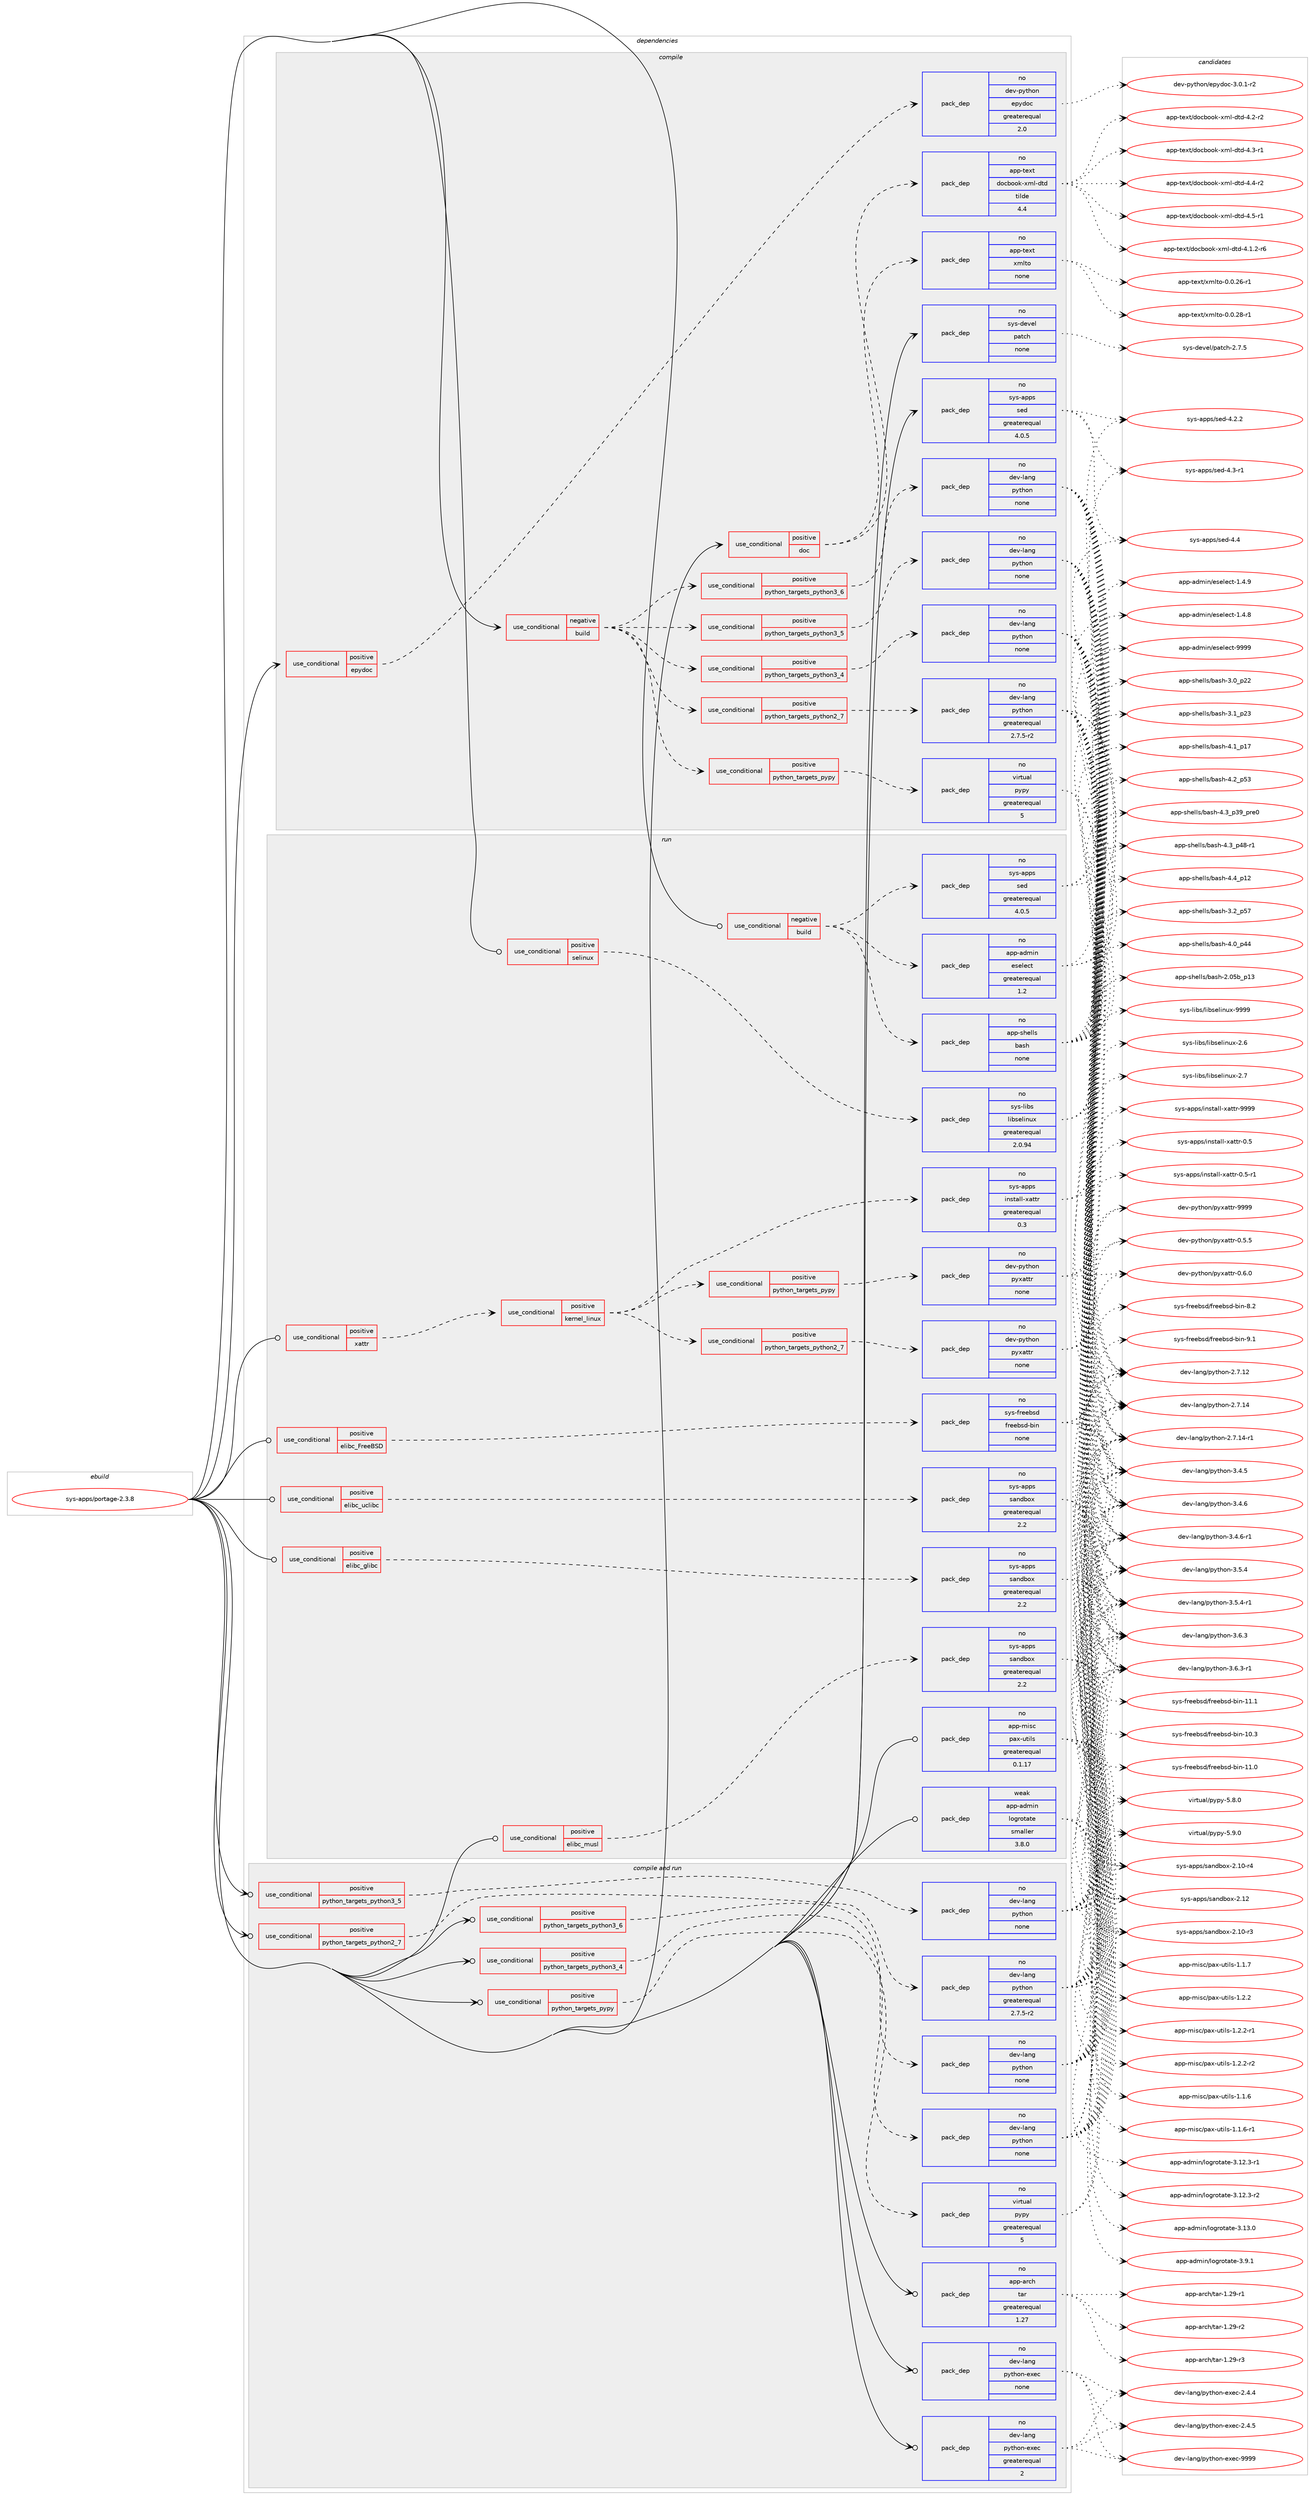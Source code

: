 digraph prolog {

# *************
# Graph options
# *************

newrank=true;
concentrate=true;
compound=true;
graph [rankdir=LR,fontname=Helvetica,fontsize=10,ranksep=1.5];#, ranksep=2.5, nodesep=0.2];
edge  [arrowhead=vee];
node  [fontname=Helvetica,fontsize=10];

# **********
# The ebuild
# **********

subgraph cluster_leftcol {
color=gray;
rank=same;
label=<<i>ebuild</i>>;
id [label="sys-apps/portage-2.3.8", color=red, width=4, href="../sys-apps/portage-2.3.8.svg"];
}

# ****************
# The dependencies
# ****************

subgraph cluster_midcol {
color=gray;
label=<<i>dependencies</i>>;
subgraph cluster_compile {
fillcolor="#eeeeee";
style=filled;
label=<<i>compile</i>>;
subgraph cond717 {
dependency6564 [label=<<TABLE BORDER="0" CELLBORDER="1" CELLSPACING="0" CELLPADDING="4"><TR><TD ROWSPAN="3" CELLPADDING="10">use_conditional</TD></TR><TR><TD>negative</TD></TR><TR><TD>build</TD></TR></TABLE>>, shape=none, color=red];
subgraph cond718 {
dependency6565 [label=<<TABLE BORDER="0" CELLBORDER="1" CELLSPACING="0" CELLPADDING="4"><TR><TD ROWSPAN="3" CELLPADDING="10">use_conditional</TD></TR><TR><TD>positive</TD></TR><TR><TD>python_targets_pypy</TD></TR></TABLE>>, shape=none, color=red];
subgraph pack5818 {
dependency6566 [label=<<TABLE BORDER="0" CELLBORDER="1" CELLSPACING="0" CELLPADDING="4" WIDTH="220"><TR><TD ROWSPAN="6" CELLPADDING="30">pack_dep</TD></TR><TR><TD WIDTH="110">no</TD></TR><TR><TD>virtual</TD></TR><TR><TD>pypy</TD></TR><TR><TD>greaterequal</TD></TR><TR><TD>5</TD></TR></TABLE>>, shape=none, color=blue];
}
dependency6565:e -> dependency6566:w [weight=20,style="dashed",arrowhead="vee"];
}
dependency6564:e -> dependency6565:w [weight=20,style="dashed",arrowhead="vee"];
subgraph cond719 {
dependency6567 [label=<<TABLE BORDER="0" CELLBORDER="1" CELLSPACING="0" CELLPADDING="4"><TR><TD ROWSPAN="3" CELLPADDING="10">use_conditional</TD></TR><TR><TD>positive</TD></TR><TR><TD>python_targets_python2_7</TD></TR></TABLE>>, shape=none, color=red];
subgraph pack5819 {
dependency6568 [label=<<TABLE BORDER="0" CELLBORDER="1" CELLSPACING="0" CELLPADDING="4" WIDTH="220"><TR><TD ROWSPAN="6" CELLPADDING="30">pack_dep</TD></TR><TR><TD WIDTH="110">no</TD></TR><TR><TD>dev-lang</TD></TR><TR><TD>python</TD></TR><TR><TD>greaterequal</TD></TR><TR><TD>2.7.5-r2</TD></TR></TABLE>>, shape=none, color=blue];
}
dependency6567:e -> dependency6568:w [weight=20,style="dashed",arrowhead="vee"];
}
dependency6564:e -> dependency6567:w [weight=20,style="dashed",arrowhead="vee"];
subgraph cond720 {
dependency6569 [label=<<TABLE BORDER="0" CELLBORDER="1" CELLSPACING="0" CELLPADDING="4"><TR><TD ROWSPAN="3" CELLPADDING="10">use_conditional</TD></TR><TR><TD>positive</TD></TR><TR><TD>python_targets_python3_4</TD></TR></TABLE>>, shape=none, color=red];
subgraph pack5820 {
dependency6570 [label=<<TABLE BORDER="0" CELLBORDER="1" CELLSPACING="0" CELLPADDING="4" WIDTH="220"><TR><TD ROWSPAN="6" CELLPADDING="30">pack_dep</TD></TR><TR><TD WIDTH="110">no</TD></TR><TR><TD>dev-lang</TD></TR><TR><TD>python</TD></TR><TR><TD>none</TD></TR><TR><TD></TD></TR></TABLE>>, shape=none, color=blue];
}
dependency6569:e -> dependency6570:w [weight=20,style="dashed",arrowhead="vee"];
}
dependency6564:e -> dependency6569:w [weight=20,style="dashed",arrowhead="vee"];
subgraph cond721 {
dependency6571 [label=<<TABLE BORDER="0" CELLBORDER="1" CELLSPACING="0" CELLPADDING="4"><TR><TD ROWSPAN="3" CELLPADDING="10">use_conditional</TD></TR><TR><TD>positive</TD></TR><TR><TD>python_targets_python3_5</TD></TR></TABLE>>, shape=none, color=red];
subgraph pack5821 {
dependency6572 [label=<<TABLE BORDER="0" CELLBORDER="1" CELLSPACING="0" CELLPADDING="4" WIDTH="220"><TR><TD ROWSPAN="6" CELLPADDING="30">pack_dep</TD></TR><TR><TD WIDTH="110">no</TD></TR><TR><TD>dev-lang</TD></TR><TR><TD>python</TD></TR><TR><TD>none</TD></TR><TR><TD></TD></TR></TABLE>>, shape=none, color=blue];
}
dependency6571:e -> dependency6572:w [weight=20,style="dashed",arrowhead="vee"];
}
dependency6564:e -> dependency6571:w [weight=20,style="dashed",arrowhead="vee"];
subgraph cond722 {
dependency6573 [label=<<TABLE BORDER="0" CELLBORDER="1" CELLSPACING="0" CELLPADDING="4"><TR><TD ROWSPAN="3" CELLPADDING="10">use_conditional</TD></TR><TR><TD>positive</TD></TR><TR><TD>python_targets_python3_6</TD></TR></TABLE>>, shape=none, color=red];
subgraph pack5822 {
dependency6574 [label=<<TABLE BORDER="0" CELLBORDER="1" CELLSPACING="0" CELLPADDING="4" WIDTH="220"><TR><TD ROWSPAN="6" CELLPADDING="30">pack_dep</TD></TR><TR><TD WIDTH="110">no</TD></TR><TR><TD>dev-lang</TD></TR><TR><TD>python</TD></TR><TR><TD>none</TD></TR><TR><TD></TD></TR></TABLE>>, shape=none, color=blue];
}
dependency6573:e -> dependency6574:w [weight=20,style="dashed",arrowhead="vee"];
}
dependency6564:e -> dependency6573:w [weight=20,style="dashed",arrowhead="vee"];
}
id:e -> dependency6564:w [weight=20,style="solid",arrowhead="vee"];
subgraph cond723 {
dependency6575 [label=<<TABLE BORDER="0" CELLBORDER="1" CELLSPACING="0" CELLPADDING="4"><TR><TD ROWSPAN="3" CELLPADDING="10">use_conditional</TD></TR><TR><TD>positive</TD></TR><TR><TD>doc</TD></TR></TABLE>>, shape=none, color=red];
subgraph pack5823 {
dependency6576 [label=<<TABLE BORDER="0" CELLBORDER="1" CELLSPACING="0" CELLPADDING="4" WIDTH="220"><TR><TD ROWSPAN="6" CELLPADDING="30">pack_dep</TD></TR><TR><TD WIDTH="110">no</TD></TR><TR><TD>app-text</TD></TR><TR><TD>xmlto</TD></TR><TR><TD>none</TD></TR><TR><TD></TD></TR></TABLE>>, shape=none, color=blue];
}
dependency6575:e -> dependency6576:w [weight=20,style="dashed",arrowhead="vee"];
subgraph pack5824 {
dependency6577 [label=<<TABLE BORDER="0" CELLBORDER="1" CELLSPACING="0" CELLPADDING="4" WIDTH="220"><TR><TD ROWSPAN="6" CELLPADDING="30">pack_dep</TD></TR><TR><TD WIDTH="110">no</TD></TR><TR><TD>app-text</TD></TR><TR><TD>docbook-xml-dtd</TD></TR><TR><TD>tilde</TD></TR><TR><TD>4.4</TD></TR></TABLE>>, shape=none, color=blue];
}
dependency6575:e -> dependency6577:w [weight=20,style="dashed",arrowhead="vee"];
}
id:e -> dependency6575:w [weight=20,style="solid",arrowhead="vee"];
subgraph cond724 {
dependency6578 [label=<<TABLE BORDER="0" CELLBORDER="1" CELLSPACING="0" CELLPADDING="4"><TR><TD ROWSPAN="3" CELLPADDING="10">use_conditional</TD></TR><TR><TD>positive</TD></TR><TR><TD>epydoc</TD></TR></TABLE>>, shape=none, color=red];
subgraph pack5825 {
dependency6579 [label=<<TABLE BORDER="0" CELLBORDER="1" CELLSPACING="0" CELLPADDING="4" WIDTH="220"><TR><TD ROWSPAN="6" CELLPADDING="30">pack_dep</TD></TR><TR><TD WIDTH="110">no</TD></TR><TR><TD>dev-python</TD></TR><TR><TD>epydoc</TD></TR><TR><TD>greaterequal</TD></TR><TR><TD>2.0</TD></TR></TABLE>>, shape=none, color=blue];
}
dependency6578:e -> dependency6579:w [weight=20,style="dashed",arrowhead="vee"];
}
id:e -> dependency6578:w [weight=20,style="solid",arrowhead="vee"];
subgraph pack5826 {
dependency6580 [label=<<TABLE BORDER="0" CELLBORDER="1" CELLSPACING="0" CELLPADDING="4" WIDTH="220"><TR><TD ROWSPAN="6" CELLPADDING="30">pack_dep</TD></TR><TR><TD WIDTH="110">no</TD></TR><TR><TD>sys-apps</TD></TR><TR><TD>sed</TD></TR><TR><TD>greaterequal</TD></TR><TR><TD>4.0.5</TD></TR></TABLE>>, shape=none, color=blue];
}
id:e -> dependency6580:w [weight=20,style="solid",arrowhead="vee"];
subgraph pack5827 {
dependency6581 [label=<<TABLE BORDER="0" CELLBORDER="1" CELLSPACING="0" CELLPADDING="4" WIDTH="220"><TR><TD ROWSPAN="6" CELLPADDING="30">pack_dep</TD></TR><TR><TD WIDTH="110">no</TD></TR><TR><TD>sys-devel</TD></TR><TR><TD>patch</TD></TR><TR><TD>none</TD></TR><TR><TD></TD></TR></TABLE>>, shape=none, color=blue];
}
id:e -> dependency6581:w [weight=20,style="solid",arrowhead="vee"];
}
subgraph cluster_compileandrun {
fillcolor="#eeeeee";
style=filled;
label=<<i>compile and run</i>>;
subgraph cond725 {
dependency6582 [label=<<TABLE BORDER="0" CELLBORDER="1" CELLSPACING="0" CELLPADDING="4"><TR><TD ROWSPAN="3" CELLPADDING="10">use_conditional</TD></TR><TR><TD>positive</TD></TR><TR><TD>python_targets_pypy</TD></TR></TABLE>>, shape=none, color=red];
subgraph pack5828 {
dependency6583 [label=<<TABLE BORDER="0" CELLBORDER="1" CELLSPACING="0" CELLPADDING="4" WIDTH="220"><TR><TD ROWSPAN="6" CELLPADDING="30">pack_dep</TD></TR><TR><TD WIDTH="110">no</TD></TR><TR><TD>virtual</TD></TR><TR><TD>pypy</TD></TR><TR><TD>greaterequal</TD></TR><TR><TD>5</TD></TR></TABLE>>, shape=none, color=blue];
}
dependency6582:e -> dependency6583:w [weight=20,style="dashed",arrowhead="vee"];
}
id:e -> dependency6582:w [weight=20,style="solid",arrowhead="odotvee"];
subgraph cond726 {
dependency6584 [label=<<TABLE BORDER="0" CELLBORDER="1" CELLSPACING="0" CELLPADDING="4"><TR><TD ROWSPAN="3" CELLPADDING="10">use_conditional</TD></TR><TR><TD>positive</TD></TR><TR><TD>python_targets_python2_7</TD></TR></TABLE>>, shape=none, color=red];
subgraph pack5829 {
dependency6585 [label=<<TABLE BORDER="0" CELLBORDER="1" CELLSPACING="0" CELLPADDING="4" WIDTH="220"><TR><TD ROWSPAN="6" CELLPADDING="30">pack_dep</TD></TR><TR><TD WIDTH="110">no</TD></TR><TR><TD>dev-lang</TD></TR><TR><TD>python</TD></TR><TR><TD>greaterequal</TD></TR><TR><TD>2.7.5-r2</TD></TR></TABLE>>, shape=none, color=blue];
}
dependency6584:e -> dependency6585:w [weight=20,style="dashed",arrowhead="vee"];
}
id:e -> dependency6584:w [weight=20,style="solid",arrowhead="odotvee"];
subgraph cond727 {
dependency6586 [label=<<TABLE BORDER="0" CELLBORDER="1" CELLSPACING="0" CELLPADDING="4"><TR><TD ROWSPAN="3" CELLPADDING="10">use_conditional</TD></TR><TR><TD>positive</TD></TR><TR><TD>python_targets_python3_4</TD></TR></TABLE>>, shape=none, color=red];
subgraph pack5830 {
dependency6587 [label=<<TABLE BORDER="0" CELLBORDER="1" CELLSPACING="0" CELLPADDING="4" WIDTH="220"><TR><TD ROWSPAN="6" CELLPADDING="30">pack_dep</TD></TR><TR><TD WIDTH="110">no</TD></TR><TR><TD>dev-lang</TD></TR><TR><TD>python</TD></TR><TR><TD>none</TD></TR><TR><TD></TD></TR></TABLE>>, shape=none, color=blue];
}
dependency6586:e -> dependency6587:w [weight=20,style="dashed",arrowhead="vee"];
}
id:e -> dependency6586:w [weight=20,style="solid",arrowhead="odotvee"];
subgraph cond728 {
dependency6588 [label=<<TABLE BORDER="0" CELLBORDER="1" CELLSPACING="0" CELLPADDING="4"><TR><TD ROWSPAN="3" CELLPADDING="10">use_conditional</TD></TR><TR><TD>positive</TD></TR><TR><TD>python_targets_python3_5</TD></TR></TABLE>>, shape=none, color=red];
subgraph pack5831 {
dependency6589 [label=<<TABLE BORDER="0" CELLBORDER="1" CELLSPACING="0" CELLPADDING="4" WIDTH="220"><TR><TD ROWSPAN="6" CELLPADDING="30">pack_dep</TD></TR><TR><TD WIDTH="110">no</TD></TR><TR><TD>dev-lang</TD></TR><TR><TD>python</TD></TR><TR><TD>none</TD></TR><TR><TD></TD></TR></TABLE>>, shape=none, color=blue];
}
dependency6588:e -> dependency6589:w [weight=20,style="dashed",arrowhead="vee"];
}
id:e -> dependency6588:w [weight=20,style="solid",arrowhead="odotvee"];
subgraph cond729 {
dependency6590 [label=<<TABLE BORDER="0" CELLBORDER="1" CELLSPACING="0" CELLPADDING="4"><TR><TD ROWSPAN="3" CELLPADDING="10">use_conditional</TD></TR><TR><TD>positive</TD></TR><TR><TD>python_targets_python3_6</TD></TR></TABLE>>, shape=none, color=red];
subgraph pack5832 {
dependency6591 [label=<<TABLE BORDER="0" CELLBORDER="1" CELLSPACING="0" CELLPADDING="4" WIDTH="220"><TR><TD ROWSPAN="6" CELLPADDING="30">pack_dep</TD></TR><TR><TD WIDTH="110">no</TD></TR><TR><TD>dev-lang</TD></TR><TR><TD>python</TD></TR><TR><TD>none</TD></TR><TR><TD></TD></TR></TABLE>>, shape=none, color=blue];
}
dependency6590:e -> dependency6591:w [weight=20,style="dashed",arrowhead="vee"];
}
id:e -> dependency6590:w [weight=20,style="solid",arrowhead="odotvee"];
subgraph pack5833 {
dependency6592 [label=<<TABLE BORDER="0" CELLBORDER="1" CELLSPACING="0" CELLPADDING="4" WIDTH="220"><TR><TD ROWSPAN="6" CELLPADDING="30">pack_dep</TD></TR><TR><TD WIDTH="110">no</TD></TR><TR><TD>app-arch</TD></TR><TR><TD>tar</TD></TR><TR><TD>greaterequal</TD></TR><TR><TD>1.27</TD></TR></TABLE>>, shape=none, color=blue];
}
id:e -> dependency6592:w [weight=20,style="solid",arrowhead="odotvee"];
subgraph pack5834 {
dependency6593 [label=<<TABLE BORDER="0" CELLBORDER="1" CELLSPACING="0" CELLPADDING="4" WIDTH="220"><TR><TD ROWSPAN="6" CELLPADDING="30">pack_dep</TD></TR><TR><TD WIDTH="110">no</TD></TR><TR><TD>dev-lang</TD></TR><TR><TD>python-exec</TD></TR><TR><TD>greaterequal</TD></TR><TR><TD>2</TD></TR></TABLE>>, shape=none, color=blue];
}
id:e -> dependency6593:w [weight=20,style="solid",arrowhead="odotvee"];
subgraph pack5835 {
dependency6594 [label=<<TABLE BORDER="0" CELLBORDER="1" CELLSPACING="0" CELLPADDING="4" WIDTH="220"><TR><TD ROWSPAN="6" CELLPADDING="30">pack_dep</TD></TR><TR><TD WIDTH="110">no</TD></TR><TR><TD>dev-lang</TD></TR><TR><TD>python-exec</TD></TR><TR><TD>none</TD></TR><TR><TD></TD></TR></TABLE>>, shape=none, color=blue];
}
id:e -> dependency6594:w [weight=20,style="solid",arrowhead="odotvee"];
}
subgraph cluster_run {
fillcolor="#eeeeee";
style=filled;
label=<<i>run</i>>;
subgraph cond730 {
dependency6595 [label=<<TABLE BORDER="0" CELLBORDER="1" CELLSPACING="0" CELLPADDING="4"><TR><TD ROWSPAN="3" CELLPADDING="10">use_conditional</TD></TR><TR><TD>negative</TD></TR><TR><TD>build</TD></TR></TABLE>>, shape=none, color=red];
subgraph pack5836 {
dependency6596 [label=<<TABLE BORDER="0" CELLBORDER="1" CELLSPACING="0" CELLPADDING="4" WIDTH="220"><TR><TD ROWSPAN="6" CELLPADDING="30">pack_dep</TD></TR><TR><TD WIDTH="110">no</TD></TR><TR><TD>sys-apps</TD></TR><TR><TD>sed</TD></TR><TR><TD>greaterequal</TD></TR><TR><TD>4.0.5</TD></TR></TABLE>>, shape=none, color=blue];
}
dependency6595:e -> dependency6596:w [weight=20,style="dashed",arrowhead="vee"];
subgraph pack5837 {
dependency6597 [label=<<TABLE BORDER="0" CELLBORDER="1" CELLSPACING="0" CELLPADDING="4" WIDTH="220"><TR><TD ROWSPAN="6" CELLPADDING="30">pack_dep</TD></TR><TR><TD WIDTH="110">no</TD></TR><TR><TD>app-shells</TD></TR><TR><TD>bash</TD></TR><TR><TD>none</TD></TR><TR><TD></TD></TR></TABLE>>, shape=none, color=blue];
}
dependency6595:e -> dependency6597:w [weight=20,style="dashed",arrowhead="vee"];
subgraph pack5838 {
dependency6598 [label=<<TABLE BORDER="0" CELLBORDER="1" CELLSPACING="0" CELLPADDING="4" WIDTH="220"><TR><TD ROWSPAN="6" CELLPADDING="30">pack_dep</TD></TR><TR><TD WIDTH="110">no</TD></TR><TR><TD>app-admin</TD></TR><TR><TD>eselect</TD></TR><TR><TD>greaterequal</TD></TR><TR><TD>1.2</TD></TR></TABLE>>, shape=none, color=blue];
}
dependency6595:e -> dependency6598:w [weight=20,style="dashed",arrowhead="vee"];
}
id:e -> dependency6595:w [weight=20,style="solid",arrowhead="odot"];
subgraph cond731 {
dependency6599 [label=<<TABLE BORDER="0" CELLBORDER="1" CELLSPACING="0" CELLPADDING="4"><TR><TD ROWSPAN="3" CELLPADDING="10">use_conditional</TD></TR><TR><TD>positive</TD></TR><TR><TD>elibc_FreeBSD</TD></TR></TABLE>>, shape=none, color=red];
subgraph pack5839 {
dependency6600 [label=<<TABLE BORDER="0" CELLBORDER="1" CELLSPACING="0" CELLPADDING="4" WIDTH="220"><TR><TD ROWSPAN="6" CELLPADDING="30">pack_dep</TD></TR><TR><TD WIDTH="110">no</TD></TR><TR><TD>sys-freebsd</TD></TR><TR><TD>freebsd-bin</TD></TR><TR><TD>none</TD></TR><TR><TD></TD></TR></TABLE>>, shape=none, color=blue];
}
dependency6599:e -> dependency6600:w [weight=20,style="dashed",arrowhead="vee"];
}
id:e -> dependency6599:w [weight=20,style="solid",arrowhead="odot"];
subgraph cond732 {
dependency6601 [label=<<TABLE BORDER="0" CELLBORDER="1" CELLSPACING="0" CELLPADDING="4"><TR><TD ROWSPAN="3" CELLPADDING="10">use_conditional</TD></TR><TR><TD>positive</TD></TR><TR><TD>elibc_glibc</TD></TR></TABLE>>, shape=none, color=red];
subgraph pack5840 {
dependency6602 [label=<<TABLE BORDER="0" CELLBORDER="1" CELLSPACING="0" CELLPADDING="4" WIDTH="220"><TR><TD ROWSPAN="6" CELLPADDING="30">pack_dep</TD></TR><TR><TD WIDTH="110">no</TD></TR><TR><TD>sys-apps</TD></TR><TR><TD>sandbox</TD></TR><TR><TD>greaterequal</TD></TR><TR><TD>2.2</TD></TR></TABLE>>, shape=none, color=blue];
}
dependency6601:e -> dependency6602:w [weight=20,style="dashed",arrowhead="vee"];
}
id:e -> dependency6601:w [weight=20,style="solid",arrowhead="odot"];
subgraph cond733 {
dependency6603 [label=<<TABLE BORDER="0" CELLBORDER="1" CELLSPACING="0" CELLPADDING="4"><TR><TD ROWSPAN="3" CELLPADDING="10">use_conditional</TD></TR><TR><TD>positive</TD></TR><TR><TD>elibc_musl</TD></TR></TABLE>>, shape=none, color=red];
subgraph pack5841 {
dependency6604 [label=<<TABLE BORDER="0" CELLBORDER="1" CELLSPACING="0" CELLPADDING="4" WIDTH="220"><TR><TD ROWSPAN="6" CELLPADDING="30">pack_dep</TD></TR><TR><TD WIDTH="110">no</TD></TR><TR><TD>sys-apps</TD></TR><TR><TD>sandbox</TD></TR><TR><TD>greaterequal</TD></TR><TR><TD>2.2</TD></TR></TABLE>>, shape=none, color=blue];
}
dependency6603:e -> dependency6604:w [weight=20,style="dashed",arrowhead="vee"];
}
id:e -> dependency6603:w [weight=20,style="solid",arrowhead="odot"];
subgraph cond734 {
dependency6605 [label=<<TABLE BORDER="0" CELLBORDER="1" CELLSPACING="0" CELLPADDING="4"><TR><TD ROWSPAN="3" CELLPADDING="10">use_conditional</TD></TR><TR><TD>positive</TD></TR><TR><TD>elibc_uclibc</TD></TR></TABLE>>, shape=none, color=red];
subgraph pack5842 {
dependency6606 [label=<<TABLE BORDER="0" CELLBORDER="1" CELLSPACING="0" CELLPADDING="4" WIDTH="220"><TR><TD ROWSPAN="6" CELLPADDING="30">pack_dep</TD></TR><TR><TD WIDTH="110">no</TD></TR><TR><TD>sys-apps</TD></TR><TR><TD>sandbox</TD></TR><TR><TD>greaterequal</TD></TR><TR><TD>2.2</TD></TR></TABLE>>, shape=none, color=blue];
}
dependency6605:e -> dependency6606:w [weight=20,style="dashed",arrowhead="vee"];
}
id:e -> dependency6605:w [weight=20,style="solid",arrowhead="odot"];
subgraph cond735 {
dependency6607 [label=<<TABLE BORDER="0" CELLBORDER="1" CELLSPACING="0" CELLPADDING="4"><TR><TD ROWSPAN="3" CELLPADDING="10">use_conditional</TD></TR><TR><TD>positive</TD></TR><TR><TD>selinux</TD></TR></TABLE>>, shape=none, color=red];
subgraph pack5843 {
dependency6608 [label=<<TABLE BORDER="0" CELLBORDER="1" CELLSPACING="0" CELLPADDING="4" WIDTH="220"><TR><TD ROWSPAN="6" CELLPADDING="30">pack_dep</TD></TR><TR><TD WIDTH="110">no</TD></TR><TR><TD>sys-libs</TD></TR><TR><TD>libselinux</TD></TR><TR><TD>greaterequal</TD></TR><TR><TD>2.0.94</TD></TR></TABLE>>, shape=none, color=blue];
}
dependency6607:e -> dependency6608:w [weight=20,style="dashed",arrowhead="vee"];
}
id:e -> dependency6607:w [weight=20,style="solid",arrowhead="odot"];
subgraph cond736 {
dependency6609 [label=<<TABLE BORDER="0" CELLBORDER="1" CELLSPACING="0" CELLPADDING="4"><TR><TD ROWSPAN="3" CELLPADDING="10">use_conditional</TD></TR><TR><TD>positive</TD></TR><TR><TD>xattr</TD></TR></TABLE>>, shape=none, color=red];
subgraph cond737 {
dependency6610 [label=<<TABLE BORDER="0" CELLBORDER="1" CELLSPACING="0" CELLPADDING="4"><TR><TD ROWSPAN="3" CELLPADDING="10">use_conditional</TD></TR><TR><TD>positive</TD></TR><TR><TD>kernel_linux</TD></TR></TABLE>>, shape=none, color=red];
subgraph pack5844 {
dependency6611 [label=<<TABLE BORDER="0" CELLBORDER="1" CELLSPACING="0" CELLPADDING="4" WIDTH="220"><TR><TD ROWSPAN="6" CELLPADDING="30">pack_dep</TD></TR><TR><TD WIDTH="110">no</TD></TR><TR><TD>sys-apps</TD></TR><TR><TD>install-xattr</TD></TR><TR><TD>greaterequal</TD></TR><TR><TD>0.3</TD></TR></TABLE>>, shape=none, color=blue];
}
dependency6610:e -> dependency6611:w [weight=20,style="dashed",arrowhead="vee"];
subgraph cond738 {
dependency6612 [label=<<TABLE BORDER="0" CELLBORDER="1" CELLSPACING="0" CELLPADDING="4"><TR><TD ROWSPAN="3" CELLPADDING="10">use_conditional</TD></TR><TR><TD>positive</TD></TR><TR><TD>python_targets_pypy</TD></TR></TABLE>>, shape=none, color=red];
subgraph pack5845 {
dependency6613 [label=<<TABLE BORDER="0" CELLBORDER="1" CELLSPACING="0" CELLPADDING="4" WIDTH="220"><TR><TD ROWSPAN="6" CELLPADDING="30">pack_dep</TD></TR><TR><TD WIDTH="110">no</TD></TR><TR><TD>dev-python</TD></TR><TR><TD>pyxattr</TD></TR><TR><TD>none</TD></TR><TR><TD></TD></TR></TABLE>>, shape=none, color=blue];
}
dependency6612:e -> dependency6613:w [weight=20,style="dashed",arrowhead="vee"];
}
dependency6610:e -> dependency6612:w [weight=20,style="dashed",arrowhead="vee"];
subgraph cond739 {
dependency6614 [label=<<TABLE BORDER="0" CELLBORDER="1" CELLSPACING="0" CELLPADDING="4"><TR><TD ROWSPAN="3" CELLPADDING="10">use_conditional</TD></TR><TR><TD>positive</TD></TR><TR><TD>python_targets_python2_7</TD></TR></TABLE>>, shape=none, color=red];
subgraph pack5846 {
dependency6615 [label=<<TABLE BORDER="0" CELLBORDER="1" CELLSPACING="0" CELLPADDING="4" WIDTH="220"><TR><TD ROWSPAN="6" CELLPADDING="30">pack_dep</TD></TR><TR><TD WIDTH="110">no</TD></TR><TR><TD>dev-python</TD></TR><TR><TD>pyxattr</TD></TR><TR><TD>none</TD></TR><TR><TD></TD></TR></TABLE>>, shape=none, color=blue];
}
dependency6614:e -> dependency6615:w [weight=20,style="dashed",arrowhead="vee"];
}
dependency6610:e -> dependency6614:w [weight=20,style="dashed",arrowhead="vee"];
}
dependency6609:e -> dependency6610:w [weight=20,style="dashed",arrowhead="vee"];
}
id:e -> dependency6609:w [weight=20,style="solid",arrowhead="odot"];
subgraph pack5847 {
dependency6616 [label=<<TABLE BORDER="0" CELLBORDER="1" CELLSPACING="0" CELLPADDING="4" WIDTH="220"><TR><TD ROWSPAN="6" CELLPADDING="30">pack_dep</TD></TR><TR><TD WIDTH="110">no</TD></TR><TR><TD>app-misc</TD></TR><TR><TD>pax-utils</TD></TR><TR><TD>greaterequal</TD></TR><TR><TD>0.1.17</TD></TR></TABLE>>, shape=none, color=blue];
}
id:e -> dependency6616:w [weight=20,style="solid",arrowhead="odot"];
subgraph pack5848 {
dependency6617 [label=<<TABLE BORDER="0" CELLBORDER="1" CELLSPACING="0" CELLPADDING="4" WIDTH="220"><TR><TD ROWSPAN="6" CELLPADDING="30">pack_dep</TD></TR><TR><TD WIDTH="110">weak</TD></TR><TR><TD>app-admin</TD></TR><TR><TD>logrotate</TD></TR><TR><TD>smaller</TD></TR><TR><TD>3.8.0</TD></TR></TABLE>>, shape=none, color=blue];
}
id:e -> dependency6617:w [weight=20,style="solid",arrowhead="odot"];
}
}

# **************
# The candidates
# **************

subgraph cluster_choices {
rank=same;
color=gray;
label=<<i>candidates</i>>;

subgraph choice5818 {
color=black;
nodesep=1;
choice1181051141161179710847112121112121455346564648 [label="virtual/pypy-5.8.0", color=red, width=4,href="../virtual/pypy-5.8.0.svg"];
choice1181051141161179710847112121112121455346574648 [label="virtual/pypy-5.9.0", color=red, width=4,href="../virtual/pypy-5.9.0.svg"];
dependency6566:e -> choice1181051141161179710847112121112121455346564648:w [style=dotted,weight="100"];
dependency6566:e -> choice1181051141161179710847112121112121455346574648:w [style=dotted,weight="100"];
}
subgraph choice5819 {
color=black;
nodesep=1;
choice10010111845108971101034711212111610411111045504655464950 [label="dev-lang/python-2.7.12", color=red, width=4,href="../dev-lang/python-2.7.12.svg"];
choice10010111845108971101034711212111610411111045504655464952 [label="dev-lang/python-2.7.14", color=red, width=4,href="../dev-lang/python-2.7.14.svg"];
choice100101118451089711010347112121116104111110455046554649524511449 [label="dev-lang/python-2.7.14-r1", color=red, width=4,href="../dev-lang/python-2.7.14-r1.svg"];
choice100101118451089711010347112121116104111110455146524653 [label="dev-lang/python-3.4.5", color=red, width=4,href="../dev-lang/python-3.4.5.svg"];
choice100101118451089711010347112121116104111110455146524654 [label="dev-lang/python-3.4.6", color=red, width=4,href="../dev-lang/python-3.4.6.svg"];
choice1001011184510897110103471121211161041111104551465246544511449 [label="dev-lang/python-3.4.6-r1", color=red, width=4,href="../dev-lang/python-3.4.6-r1.svg"];
choice100101118451089711010347112121116104111110455146534652 [label="dev-lang/python-3.5.4", color=red, width=4,href="../dev-lang/python-3.5.4.svg"];
choice1001011184510897110103471121211161041111104551465346524511449 [label="dev-lang/python-3.5.4-r1", color=red, width=4,href="../dev-lang/python-3.5.4-r1.svg"];
choice100101118451089711010347112121116104111110455146544651 [label="dev-lang/python-3.6.3", color=red, width=4,href="../dev-lang/python-3.6.3.svg"];
choice1001011184510897110103471121211161041111104551465446514511449 [label="dev-lang/python-3.6.3-r1", color=red, width=4,href="../dev-lang/python-3.6.3-r1.svg"];
dependency6568:e -> choice10010111845108971101034711212111610411111045504655464950:w [style=dotted,weight="100"];
dependency6568:e -> choice10010111845108971101034711212111610411111045504655464952:w [style=dotted,weight="100"];
dependency6568:e -> choice100101118451089711010347112121116104111110455046554649524511449:w [style=dotted,weight="100"];
dependency6568:e -> choice100101118451089711010347112121116104111110455146524653:w [style=dotted,weight="100"];
dependency6568:e -> choice100101118451089711010347112121116104111110455146524654:w [style=dotted,weight="100"];
dependency6568:e -> choice1001011184510897110103471121211161041111104551465246544511449:w [style=dotted,weight="100"];
dependency6568:e -> choice100101118451089711010347112121116104111110455146534652:w [style=dotted,weight="100"];
dependency6568:e -> choice1001011184510897110103471121211161041111104551465346524511449:w [style=dotted,weight="100"];
dependency6568:e -> choice100101118451089711010347112121116104111110455146544651:w [style=dotted,weight="100"];
dependency6568:e -> choice1001011184510897110103471121211161041111104551465446514511449:w [style=dotted,weight="100"];
}
subgraph choice5820 {
color=black;
nodesep=1;
choice10010111845108971101034711212111610411111045504655464950 [label="dev-lang/python-2.7.12", color=red, width=4,href="../dev-lang/python-2.7.12.svg"];
choice10010111845108971101034711212111610411111045504655464952 [label="dev-lang/python-2.7.14", color=red, width=4,href="../dev-lang/python-2.7.14.svg"];
choice100101118451089711010347112121116104111110455046554649524511449 [label="dev-lang/python-2.7.14-r1", color=red, width=4,href="../dev-lang/python-2.7.14-r1.svg"];
choice100101118451089711010347112121116104111110455146524653 [label="dev-lang/python-3.4.5", color=red, width=4,href="../dev-lang/python-3.4.5.svg"];
choice100101118451089711010347112121116104111110455146524654 [label="dev-lang/python-3.4.6", color=red, width=4,href="../dev-lang/python-3.4.6.svg"];
choice1001011184510897110103471121211161041111104551465246544511449 [label="dev-lang/python-3.4.6-r1", color=red, width=4,href="../dev-lang/python-3.4.6-r1.svg"];
choice100101118451089711010347112121116104111110455146534652 [label="dev-lang/python-3.5.4", color=red, width=4,href="../dev-lang/python-3.5.4.svg"];
choice1001011184510897110103471121211161041111104551465346524511449 [label="dev-lang/python-3.5.4-r1", color=red, width=4,href="../dev-lang/python-3.5.4-r1.svg"];
choice100101118451089711010347112121116104111110455146544651 [label="dev-lang/python-3.6.3", color=red, width=4,href="../dev-lang/python-3.6.3.svg"];
choice1001011184510897110103471121211161041111104551465446514511449 [label="dev-lang/python-3.6.3-r1", color=red, width=4,href="../dev-lang/python-3.6.3-r1.svg"];
dependency6570:e -> choice10010111845108971101034711212111610411111045504655464950:w [style=dotted,weight="100"];
dependency6570:e -> choice10010111845108971101034711212111610411111045504655464952:w [style=dotted,weight="100"];
dependency6570:e -> choice100101118451089711010347112121116104111110455046554649524511449:w [style=dotted,weight="100"];
dependency6570:e -> choice100101118451089711010347112121116104111110455146524653:w [style=dotted,weight="100"];
dependency6570:e -> choice100101118451089711010347112121116104111110455146524654:w [style=dotted,weight="100"];
dependency6570:e -> choice1001011184510897110103471121211161041111104551465246544511449:w [style=dotted,weight="100"];
dependency6570:e -> choice100101118451089711010347112121116104111110455146534652:w [style=dotted,weight="100"];
dependency6570:e -> choice1001011184510897110103471121211161041111104551465346524511449:w [style=dotted,weight="100"];
dependency6570:e -> choice100101118451089711010347112121116104111110455146544651:w [style=dotted,weight="100"];
dependency6570:e -> choice1001011184510897110103471121211161041111104551465446514511449:w [style=dotted,weight="100"];
}
subgraph choice5821 {
color=black;
nodesep=1;
choice10010111845108971101034711212111610411111045504655464950 [label="dev-lang/python-2.7.12", color=red, width=4,href="../dev-lang/python-2.7.12.svg"];
choice10010111845108971101034711212111610411111045504655464952 [label="dev-lang/python-2.7.14", color=red, width=4,href="../dev-lang/python-2.7.14.svg"];
choice100101118451089711010347112121116104111110455046554649524511449 [label="dev-lang/python-2.7.14-r1", color=red, width=4,href="../dev-lang/python-2.7.14-r1.svg"];
choice100101118451089711010347112121116104111110455146524653 [label="dev-lang/python-3.4.5", color=red, width=4,href="../dev-lang/python-3.4.5.svg"];
choice100101118451089711010347112121116104111110455146524654 [label="dev-lang/python-3.4.6", color=red, width=4,href="../dev-lang/python-3.4.6.svg"];
choice1001011184510897110103471121211161041111104551465246544511449 [label="dev-lang/python-3.4.6-r1", color=red, width=4,href="../dev-lang/python-3.4.6-r1.svg"];
choice100101118451089711010347112121116104111110455146534652 [label="dev-lang/python-3.5.4", color=red, width=4,href="../dev-lang/python-3.5.4.svg"];
choice1001011184510897110103471121211161041111104551465346524511449 [label="dev-lang/python-3.5.4-r1", color=red, width=4,href="../dev-lang/python-3.5.4-r1.svg"];
choice100101118451089711010347112121116104111110455146544651 [label="dev-lang/python-3.6.3", color=red, width=4,href="../dev-lang/python-3.6.3.svg"];
choice1001011184510897110103471121211161041111104551465446514511449 [label="dev-lang/python-3.6.3-r1", color=red, width=4,href="../dev-lang/python-3.6.3-r1.svg"];
dependency6572:e -> choice10010111845108971101034711212111610411111045504655464950:w [style=dotted,weight="100"];
dependency6572:e -> choice10010111845108971101034711212111610411111045504655464952:w [style=dotted,weight="100"];
dependency6572:e -> choice100101118451089711010347112121116104111110455046554649524511449:w [style=dotted,weight="100"];
dependency6572:e -> choice100101118451089711010347112121116104111110455146524653:w [style=dotted,weight="100"];
dependency6572:e -> choice100101118451089711010347112121116104111110455146524654:w [style=dotted,weight="100"];
dependency6572:e -> choice1001011184510897110103471121211161041111104551465246544511449:w [style=dotted,weight="100"];
dependency6572:e -> choice100101118451089711010347112121116104111110455146534652:w [style=dotted,weight="100"];
dependency6572:e -> choice1001011184510897110103471121211161041111104551465346524511449:w [style=dotted,weight="100"];
dependency6572:e -> choice100101118451089711010347112121116104111110455146544651:w [style=dotted,weight="100"];
dependency6572:e -> choice1001011184510897110103471121211161041111104551465446514511449:w [style=dotted,weight="100"];
}
subgraph choice5822 {
color=black;
nodesep=1;
choice10010111845108971101034711212111610411111045504655464950 [label="dev-lang/python-2.7.12", color=red, width=4,href="../dev-lang/python-2.7.12.svg"];
choice10010111845108971101034711212111610411111045504655464952 [label="dev-lang/python-2.7.14", color=red, width=4,href="../dev-lang/python-2.7.14.svg"];
choice100101118451089711010347112121116104111110455046554649524511449 [label="dev-lang/python-2.7.14-r1", color=red, width=4,href="../dev-lang/python-2.7.14-r1.svg"];
choice100101118451089711010347112121116104111110455146524653 [label="dev-lang/python-3.4.5", color=red, width=4,href="../dev-lang/python-3.4.5.svg"];
choice100101118451089711010347112121116104111110455146524654 [label="dev-lang/python-3.4.6", color=red, width=4,href="../dev-lang/python-3.4.6.svg"];
choice1001011184510897110103471121211161041111104551465246544511449 [label="dev-lang/python-3.4.6-r1", color=red, width=4,href="../dev-lang/python-3.4.6-r1.svg"];
choice100101118451089711010347112121116104111110455146534652 [label="dev-lang/python-3.5.4", color=red, width=4,href="../dev-lang/python-3.5.4.svg"];
choice1001011184510897110103471121211161041111104551465346524511449 [label="dev-lang/python-3.5.4-r1", color=red, width=4,href="../dev-lang/python-3.5.4-r1.svg"];
choice100101118451089711010347112121116104111110455146544651 [label="dev-lang/python-3.6.3", color=red, width=4,href="../dev-lang/python-3.6.3.svg"];
choice1001011184510897110103471121211161041111104551465446514511449 [label="dev-lang/python-3.6.3-r1", color=red, width=4,href="../dev-lang/python-3.6.3-r1.svg"];
dependency6574:e -> choice10010111845108971101034711212111610411111045504655464950:w [style=dotted,weight="100"];
dependency6574:e -> choice10010111845108971101034711212111610411111045504655464952:w [style=dotted,weight="100"];
dependency6574:e -> choice100101118451089711010347112121116104111110455046554649524511449:w [style=dotted,weight="100"];
dependency6574:e -> choice100101118451089711010347112121116104111110455146524653:w [style=dotted,weight="100"];
dependency6574:e -> choice100101118451089711010347112121116104111110455146524654:w [style=dotted,weight="100"];
dependency6574:e -> choice1001011184510897110103471121211161041111104551465246544511449:w [style=dotted,weight="100"];
dependency6574:e -> choice100101118451089711010347112121116104111110455146534652:w [style=dotted,weight="100"];
dependency6574:e -> choice1001011184510897110103471121211161041111104551465346524511449:w [style=dotted,weight="100"];
dependency6574:e -> choice100101118451089711010347112121116104111110455146544651:w [style=dotted,weight="100"];
dependency6574:e -> choice1001011184510897110103471121211161041111104551465446514511449:w [style=dotted,weight="100"];
}
subgraph choice5823 {
color=black;
nodesep=1;
choice971121124511610112011647120109108116111454846484650544511449 [label="app-text/xmlto-0.0.26-r1", color=red, width=4,href="../app-text/xmlto-0.0.26-r1.svg"];
choice971121124511610112011647120109108116111454846484650564511449 [label="app-text/xmlto-0.0.28-r1", color=red, width=4,href="../app-text/xmlto-0.0.28-r1.svg"];
dependency6576:e -> choice971121124511610112011647120109108116111454846484650544511449:w [style=dotted,weight="100"];
dependency6576:e -> choice971121124511610112011647120109108116111454846484650564511449:w [style=dotted,weight="100"];
}
subgraph choice5824 {
color=black;
nodesep=1;
choice971121124511610112011647100111999811111110745120109108451001161004552464946504511454 [label="app-text/docbook-xml-dtd-4.1.2-r6", color=red, width=4,href="../app-text/docbook-xml-dtd-4.1.2-r6.svg"];
choice97112112451161011201164710011199981111111074512010910845100116100455246504511450 [label="app-text/docbook-xml-dtd-4.2-r2", color=red, width=4,href="../app-text/docbook-xml-dtd-4.2-r2.svg"];
choice97112112451161011201164710011199981111111074512010910845100116100455246514511449 [label="app-text/docbook-xml-dtd-4.3-r1", color=red, width=4,href="../app-text/docbook-xml-dtd-4.3-r1.svg"];
choice97112112451161011201164710011199981111111074512010910845100116100455246524511450 [label="app-text/docbook-xml-dtd-4.4-r2", color=red, width=4,href="../app-text/docbook-xml-dtd-4.4-r2.svg"];
choice97112112451161011201164710011199981111111074512010910845100116100455246534511449 [label="app-text/docbook-xml-dtd-4.5-r1", color=red, width=4,href="../app-text/docbook-xml-dtd-4.5-r1.svg"];
dependency6577:e -> choice971121124511610112011647100111999811111110745120109108451001161004552464946504511454:w [style=dotted,weight="100"];
dependency6577:e -> choice97112112451161011201164710011199981111111074512010910845100116100455246504511450:w [style=dotted,weight="100"];
dependency6577:e -> choice97112112451161011201164710011199981111111074512010910845100116100455246514511449:w [style=dotted,weight="100"];
dependency6577:e -> choice97112112451161011201164710011199981111111074512010910845100116100455246524511450:w [style=dotted,weight="100"];
dependency6577:e -> choice97112112451161011201164710011199981111111074512010910845100116100455246534511449:w [style=dotted,weight="100"];
}
subgraph choice5825 {
color=black;
nodesep=1;
choice1001011184511212111610411111047101112121100111994551464846494511450 [label="dev-python/epydoc-3.0.1-r2", color=red, width=4,href="../dev-python/epydoc-3.0.1-r2.svg"];
dependency6579:e -> choice1001011184511212111610411111047101112121100111994551464846494511450:w [style=dotted,weight="100"];
}
subgraph choice5826 {
color=black;
nodesep=1;
choice115121115459711211211547115101100455246504650 [label="sys-apps/sed-4.2.2", color=red, width=4,href="../sys-apps/sed-4.2.2.svg"];
choice115121115459711211211547115101100455246514511449 [label="sys-apps/sed-4.3-r1", color=red, width=4,href="../sys-apps/sed-4.3-r1.svg"];
choice11512111545971121121154711510110045524652 [label="sys-apps/sed-4.4", color=red, width=4,href="../sys-apps/sed-4.4.svg"];
dependency6580:e -> choice115121115459711211211547115101100455246504650:w [style=dotted,weight="100"];
dependency6580:e -> choice115121115459711211211547115101100455246514511449:w [style=dotted,weight="100"];
dependency6580:e -> choice11512111545971121121154711510110045524652:w [style=dotted,weight="100"];
}
subgraph choice5827 {
color=black;
nodesep=1;
choice11512111545100101118101108471129711699104455046554653 [label="sys-devel/patch-2.7.5", color=red, width=4,href="../sys-devel/patch-2.7.5.svg"];
dependency6581:e -> choice11512111545100101118101108471129711699104455046554653:w [style=dotted,weight="100"];
}
subgraph choice5828 {
color=black;
nodesep=1;
choice1181051141161179710847112121112121455346564648 [label="virtual/pypy-5.8.0", color=red, width=4,href="../virtual/pypy-5.8.0.svg"];
choice1181051141161179710847112121112121455346574648 [label="virtual/pypy-5.9.0", color=red, width=4,href="../virtual/pypy-5.9.0.svg"];
dependency6583:e -> choice1181051141161179710847112121112121455346564648:w [style=dotted,weight="100"];
dependency6583:e -> choice1181051141161179710847112121112121455346574648:w [style=dotted,weight="100"];
}
subgraph choice5829 {
color=black;
nodesep=1;
choice10010111845108971101034711212111610411111045504655464950 [label="dev-lang/python-2.7.12", color=red, width=4,href="../dev-lang/python-2.7.12.svg"];
choice10010111845108971101034711212111610411111045504655464952 [label="dev-lang/python-2.7.14", color=red, width=4,href="../dev-lang/python-2.7.14.svg"];
choice100101118451089711010347112121116104111110455046554649524511449 [label="dev-lang/python-2.7.14-r1", color=red, width=4,href="../dev-lang/python-2.7.14-r1.svg"];
choice100101118451089711010347112121116104111110455146524653 [label="dev-lang/python-3.4.5", color=red, width=4,href="../dev-lang/python-3.4.5.svg"];
choice100101118451089711010347112121116104111110455146524654 [label="dev-lang/python-3.4.6", color=red, width=4,href="../dev-lang/python-3.4.6.svg"];
choice1001011184510897110103471121211161041111104551465246544511449 [label="dev-lang/python-3.4.6-r1", color=red, width=4,href="../dev-lang/python-3.4.6-r1.svg"];
choice100101118451089711010347112121116104111110455146534652 [label="dev-lang/python-3.5.4", color=red, width=4,href="../dev-lang/python-3.5.4.svg"];
choice1001011184510897110103471121211161041111104551465346524511449 [label="dev-lang/python-3.5.4-r1", color=red, width=4,href="../dev-lang/python-3.5.4-r1.svg"];
choice100101118451089711010347112121116104111110455146544651 [label="dev-lang/python-3.6.3", color=red, width=4,href="../dev-lang/python-3.6.3.svg"];
choice1001011184510897110103471121211161041111104551465446514511449 [label="dev-lang/python-3.6.3-r1", color=red, width=4,href="../dev-lang/python-3.6.3-r1.svg"];
dependency6585:e -> choice10010111845108971101034711212111610411111045504655464950:w [style=dotted,weight="100"];
dependency6585:e -> choice10010111845108971101034711212111610411111045504655464952:w [style=dotted,weight="100"];
dependency6585:e -> choice100101118451089711010347112121116104111110455046554649524511449:w [style=dotted,weight="100"];
dependency6585:e -> choice100101118451089711010347112121116104111110455146524653:w [style=dotted,weight="100"];
dependency6585:e -> choice100101118451089711010347112121116104111110455146524654:w [style=dotted,weight="100"];
dependency6585:e -> choice1001011184510897110103471121211161041111104551465246544511449:w [style=dotted,weight="100"];
dependency6585:e -> choice100101118451089711010347112121116104111110455146534652:w [style=dotted,weight="100"];
dependency6585:e -> choice1001011184510897110103471121211161041111104551465346524511449:w [style=dotted,weight="100"];
dependency6585:e -> choice100101118451089711010347112121116104111110455146544651:w [style=dotted,weight="100"];
dependency6585:e -> choice1001011184510897110103471121211161041111104551465446514511449:w [style=dotted,weight="100"];
}
subgraph choice5830 {
color=black;
nodesep=1;
choice10010111845108971101034711212111610411111045504655464950 [label="dev-lang/python-2.7.12", color=red, width=4,href="../dev-lang/python-2.7.12.svg"];
choice10010111845108971101034711212111610411111045504655464952 [label="dev-lang/python-2.7.14", color=red, width=4,href="../dev-lang/python-2.7.14.svg"];
choice100101118451089711010347112121116104111110455046554649524511449 [label="dev-lang/python-2.7.14-r1", color=red, width=4,href="../dev-lang/python-2.7.14-r1.svg"];
choice100101118451089711010347112121116104111110455146524653 [label="dev-lang/python-3.4.5", color=red, width=4,href="../dev-lang/python-3.4.5.svg"];
choice100101118451089711010347112121116104111110455146524654 [label="dev-lang/python-3.4.6", color=red, width=4,href="../dev-lang/python-3.4.6.svg"];
choice1001011184510897110103471121211161041111104551465246544511449 [label="dev-lang/python-3.4.6-r1", color=red, width=4,href="../dev-lang/python-3.4.6-r1.svg"];
choice100101118451089711010347112121116104111110455146534652 [label="dev-lang/python-3.5.4", color=red, width=4,href="../dev-lang/python-3.5.4.svg"];
choice1001011184510897110103471121211161041111104551465346524511449 [label="dev-lang/python-3.5.4-r1", color=red, width=4,href="../dev-lang/python-3.5.4-r1.svg"];
choice100101118451089711010347112121116104111110455146544651 [label="dev-lang/python-3.6.3", color=red, width=4,href="../dev-lang/python-3.6.3.svg"];
choice1001011184510897110103471121211161041111104551465446514511449 [label="dev-lang/python-3.6.3-r1", color=red, width=4,href="../dev-lang/python-3.6.3-r1.svg"];
dependency6587:e -> choice10010111845108971101034711212111610411111045504655464950:w [style=dotted,weight="100"];
dependency6587:e -> choice10010111845108971101034711212111610411111045504655464952:w [style=dotted,weight="100"];
dependency6587:e -> choice100101118451089711010347112121116104111110455046554649524511449:w [style=dotted,weight="100"];
dependency6587:e -> choice100101118451089711010347112121116104111110455146524653:w [style=dotted,weight="100"];
dependency6587:e -> choice100101118451089711010347112121116104111110455146524654:w [style=dotted,weight="100"];
dependency6587:e -> choice1001011184510897110103471121211161041111104551465246544511449:w [style=dotted,weight="100"];
dependency6587:e -> choice100101118451089711010347112121116104111110455146534652:w [style=dotted,weight="100"];
dependency6587:e -> choice1001011184510897110103471121211161041111104551465346524511449:w [style=dotted,weight="100"];
dependency6587:e -> choice100101118451089711010347112121116104111110455146544651:w [style=dotted,weight="100"];
dependency6587:e -> choice1001011184510897110103471121211161041111104551465446514511449:w [style=dotted,weight="100"];
}
subgraph choice5831 {
color=black;
nodesep=1;
choice10010111845108971101034711212111610411111045504655464950 [label="dev-lang/python-2.7.12", color=red, width=4,href="../dev-lang/python-2.7.12.svg"];
choice10010111845108971101034711212111610411111045504655464952 [label="dev-lang/python-2.7.14", color=red, width=4,href="../dev-lang/python-2.7.14.svg"];
choice100101118451089711010347112121116104111110455046554649524511449 [label="dev-lang/python-2.7.14-r1", color=red, width=4,href="../dev-lang/python-2.7.14-r1.svg"];
choice100101118451089711010347112121116104111110455146524653 [label="dev-lang/python-3.4.5", color=red, width=4,href="../dev-lang/python-3.4.5.svg"];
choice100101118451089711010347112121116104111110455146524654 [label="dev-lang/python-3.4.6", color=red, width=4,href="../dev-lang/python-3.4.6.svg"];
choice1001011184510897110103471121211161041111104551465246544511449 [label="dev-lang/python-3.4.6-r1", color=red, width=4,href="../dev-lang/python-3.4.6-r1.svg"];
choice100101118451089711010347112121116104111110455146534652 [label="dev-lang/python-3.5.4", color=red, width=4,href="../dev-lang/python-3.5.4.svg"];
choice1001011184510897110103471121211161041111104551465346524511449 [label="dev-lang/python-3.5.4-r1", color=red, width=4,href="../dev-lang/python-3.5.4-r1.svg"];
choice100101118451089711010347112121116104111110455146544651 [label="dev-lang/python-3.6.3", color=red, width=4,href="../dev-lang/python-3.6.3.svg"];
choice1001011184510897110103471121211161041111104551465446514511449 [label="dev-lang/python-3.6.3-r1", color=red, width=4,href="../dev-lang/python-3.6.3-r1.svg"];
dependency6589:e -> choice10010111845108971101034711212111610411111045504655464950:w [style=dotted,weight="100"];
dependency6589:e -> choice10010111845108971101034711212111610411111045504655464952:w [style=dotted,weight="100"];
dependency6589:e -> choice100101118451089711010347112121116104111110455046554649524511449:w [style=dotted,weight="100"];
dependency6589:e -> choice100101118451089711010347112121116104111110455146524653:w [style=dotted,weight="100"];
dependency6589:e -> choice100101118451089711010347112121116104111110455146524654:w [style=dotted,weight="100"];
dependency6589:e -> choice1001011184510897110103471121211161041111104551465246544511449:w [style=dotted,weight="100"];
dependency6589:e -> choice100101118451089711010347112121116104111110455146534652:w [style=dotted,weight="100"];
dependency6589:e -> choice1001011184510897110103471121211161041111104551465346524511449:w [style=dotted,weight="100"];
dependency6589:e -> choice100101118451089711010347112121116104111110455146544651:w [style=dotted,weight="100"];
dependency6589:e -> choice1001011184510897110103471121211161041111104551465446514511449:w [style=dotted,weight="100"];
}
subgraph choice5832 {
color=black;
nodesep=1;
choice10010111845108971101034711212111610411111045504655464950 [label="dev-lang/python-2.7.12", color=red, width=4,href="../dev-lang/python-2.7.12.svg"];
choice10010111845108971101034711212111610411111045504655464952 [label="dev-lang/python-2.7.14", color=red, width=4,href="../dev-lang/python-2.7.14.svg"];
choice100101118451089711010347112121116104111110455046554649524511449 [label="dev-lang/python-2.7.14-r1", color=red, width=4,href="../dev-lang/python-2.7.14-r1.svg"];
choice100101118451089711010347112121116104111110455146524653 [label="dev-lang/python-3.4.5", color=red, width=4,href="../dev-lang/python-3.4.5.svg"];
choice100101118451089711010347112121116104111110455146524654 [label="dev-lang/python-3.4.6", color=red, width=4,href="../dev-lang/python-3.4.6.svg"];
choice1001011184510897110103471121211161041111104551465246544511449 [label="dev-lang/python-3.4.6-r1", color=red, width=4,href="../dev-lang/python-3.4.6-r1.svg"];
choice100101118451089711010347112121116104111110455146534652 [label="dev-lang/python-3.5.4", color=red, width=4,href="../dev-lang/python-3.5.4.svg"];
choice1001011184510897110103471121211161041111104551465346524511449 [label="dev-lang/python-3.5.4-r1", color=red, width=4,href="../dev-lang/python-3.5.4-r1.svg"];
choice100101118451089711010347112121116104111110455146544651 [label="dev-lang/python-3.6.3", color=red, width=4,href="../dev-lang/python-3.6.3.svg"];
choice1001011184510897110103471121211161041111104551465446514511449 [label="dev-lang/python-3.6.3-r1", color=red, width=4,href="../dev-lang/python-3.6.3-r1.svg"];
dependency6591:e -> choice10010111845108971101034711212111610411111045504655464950:w [style=dotted,weight="100"];
dependency6591:e -> choice10010111845108971101034711212111610411111045504655464952:w [style=dotted,weight="100"];
dependency6591:e -> choice100101118451089711010347112121116104111110455046554649524511449:w [style=dotted,weight="100"];
dependency6591:e -> choice100101118451089711010347112121116104111110455146524653:w [style=dotted,weight="100"];
dependency6591:e -> choice100101118451089711010347112121116104111110455146524654:w [style=dotted,weight="100"];
dependency6591:e -> choice1001011184510897110103471121211161041111104551465246544511449:w [style=dotted,weight="100"];
dependency6591:e -> choice100101118451089711010347112121116104111110455146534652:w [style=dotted,weight="100"];
dependency6591:e -> choice1001011184510897110103471121211161041111104551465346524511449:w [style=dotted,weight="100"];
dependency6591:e -> choice100101118451089711010347112121116104111110455146544651:w [style=dotted,weight="100"];
dependency6591:e -> choice1001011184510897110103471121211161041111104551465446514511449:w [style=dotted,weight="100"];
}
subgraph choice5833 {
color=black;
nodesep=1;
choice97112112459711499104471169711445494650574511449 [label="app-arch/tar-1.29-r1", color=red, width=4,href="../app-arch/tar-1.29-r1.svg"];
choice97112112459711499104471169711445494650574511450 [label="app-arch/tar-1.29-r2", color=red, width=4,href="../app-arch/tar-1.29-r2.svg"];
choice97112112459711499104471169711445494650574511451 [label="app-arch/tar-1.29-r3", color=red, width=4,href="../app-arch/tar-1.29-r3.svg"];
dependency6592:e -> choice97112112459711499104471169711445494650574511449:w [style=dotted,weight="100"];
dependency6592:e -> choice97112112459711499104471169711445494650574511450:w [style=dotted,weight="100"];
dependency6592:e -> choice97112112459711499104471169711445494650574511451:w [style=dotted,weight="100"];
}
subgraph choice5834 {
color=black;
nodesep=1;
choice1001011184510897110103471121211161041111104510112010199455046524652 [label="dev-lang/python-exec-2.4.4", color=red, width=4,href="../dev-lang/python-exec-2.4.4.svg"];
choice1001011184510897110103471121211161041111104510112010199455046524653 [label="dev-lang/python-exec-2.4.5", color=red, width=4,href="../dev-lang/python-exec-2.4.5.svg"];
choice10010111845108971101034711212111610411111045101120101994557575757 [label="dev-lang/python-exec-9999", color=red, width=4,href="../dev-lang/python-exec-9999.svg"];
dependency6593:e -> choice1001011184510897110103471121211161041111104510112010199455046524652:w [style=dotted,weight="100"];
dependency6593:e -> choice1001011184510897110103471121211161041111104510112010199455046524653:w [style=dotted,weight="100"];
dependency6593:e -> choice10010111845108971101034711212111610411111045101120101994557575757:w [style=dotted,weight="100"];
}
subgraph choice5835 {
color=black;
nodesep=1;
choice1001011184510897110103471121211161041111104510112010199455046524652 [label="dev-lang/python-exec-2.4.4", color=red, width=4,href="../dev-lang/python-exec-2.4.4.svg"];
choice1001011184510897110103471121211161041111104510112010199455046524653 [label="dev-lang/python-exec-2.4.5", color=red, width=4,href="../dev-lang/python-exec-2.4.5.svg"];
choice10010111845108971101034711212111610411111045101120101994557575757 [label="dev-lang/python-exec-9999", color=red, width=4,href="../dev-lang/python-exec-9999.svg"];
dependency6594:e -> choice1001011184510897110103471121211161041111104510112010199455046524652:w [style=dotted,weight="100"];
dependency6594:e -> choice1001011184510897110103471121211161041111104510112010199455046524653:w [style=dotted,weight="100"];
dependency6594:e -> choice10010111845108971101034711212111610411111045101120101994557575757:w [style=dotted,weight="100"];
}
subgraph choice5836 {
color=black;
nodesep=1;
choice115121115459711211211547115101100455246504650 [label="sys-apps/sed-4.2.2", color=red, width=4,href="../sys-apps/sed-4.2.2.svg"];
choice115121115459711211211547115101100455246514511449 [label="sys-apps/sed-4.3-r1", color=red, width=4,href="../sys-apps/sed-4.3-r1.svg"];
choice11512111545971121121154711510110045524652 [label="sys-apps/sed-4.4", color=red, width=4,href="../sys-apps/sed-4.4.svg"];
dependency6596:e -> choice115121115459711211211547115101100455246504650:w [style=dotted,weight="100"];
dependency6596:e -> choice115121115459711211211547115101100455246514511449:w [style=dotted,weight="100"];
dependency6596:e -> choice11512111545971121121154711510110045524652:w [style=dotted,weight="100"];
}
subgraph choice5837 {
color=black;
nodesep=1;
choice9711211245115104101108108115479897115104455046485398951124951 [label="app-shells/bash-2.05b_p13", color=red, width=4,href="../app-shells/bash-2.05b_p13.svg"];
choice971121124511510410110810811547989711510445514648951125050 [label="app-shells/bash-3.0_p22", color=red, width=4,href="../app-shells/bash-3.0_p22.svg"];
choice971121124511510410110810811547989711510445514649951125051 [label="app-shells/bash-3.1_p23", color=red, width=4,href="../app-shells/bash-3.1_p23.svg"];
choice971121124511510410110810811547989711510445514650951125355 [label="app-shells/bash-3.2_p57", color=red, width=4,href="../app-shells/bash-3.2_p57.svg"];
choice971121124511510410110810811547989711510445524648951125252 [label="app-shells/bash-4.0_p44", color=red, width=4,href="../app-shells/bash-4.0_p44.svg"];
choice971121124511510410110810811547989711510445524649951124955 [label="app-shells/bash-4.1_p17", color=red, width=4,href="../app-shells/bash-4.1_p17.svg"];
choice971121124511510410110810811547989711510445524650951125351 [label="app-shells/bash-4.2_p53", color=red, width=4,href="../app-shells/bash-4.2_p53.svg"];
choice9711211245115104101108108115479897115104455246519511251579511211410148 [label="app-shells/bash-4.3_p39_pre0", color=red, width=4,href="../app-shells/bash-4.3_p39_pre0.svg"];
choice9711211245115104101108108115479897115104455246519511252564511449 [label="app-shells/bash-4.3_p48-r1", color=red, width=4,href="../app-shells/bash-4.3_p48-r1.svg"];
choice971121124511510410110810811547989711510445524652951124950 [label="app-shells/bash-4.4_p12", color=red, width=4,href="../app-shells/bash-4.4_p12.svg"];
dependency6597:e -> choice9711211245115104101108108115479897115104455046485398951124951:w [style=dotted,weight="100"];
dependency6597:e -> choice971121124511510410110810811547989711510445514648951125050:w [style=dotted,weight="100"];
dependency6597:e -> choice971121124511510410110810811547989711510445514649951125051:w [style=dotted,weight="100"];
dependency6597:e -> choice971121124511510410110810811547989711510445514650951125355:w [style=dotted,weight="100"];
dependency6597:e -> choice971121124511510410110810811547989711510445524648951125252:w [style=dotted,weight="100"];
dependency6597:e -> choice971121124511510410110810811547989711510445524649951124955:w [style=dotted,weight="100"];
dependency6597:e -> choice971121124511510410110810811547989711510445524650951125351:w [style=dotted,weight="100"];
dependency6597:e -> choice9711211245115104101108108115479897115104455246519511251579511211410148:w [style=dotted,weight="100"];
dependency6597:e -> choice9711211245115104101108108115479897115104455246519511252564511449:w [style=dotted,weight="100"];
dependency6597:e -> choice971121124511510410110810811547989711510445524652951124950:w [style=dotted,weight="100"];
}
subgraph choice5838 {
color=black;
nodesep=1;
choice9711211245971001091051104710111510110810199116454946524656 [label="app-admin/eselect-1.4.8", color=red, width=4,href="../app-admin/eselect-1.4.8.svg"];
choice9711211245971001091051104710111510110810199116454946524657 [label="app-admin/eselect-1.4.9", color=red, width=4,href="../app-admin/eselect-1.4.9.svg"];
choice97112112459710010910511047101115101108101991164557575757 [label="app-admin/eselect-9999", color=red, width=4,href="../app-admin/eselect-9999.svg"];
dependency6598:e -> choice9711211245971001091051104710111510110810199116454946524656:w [style=dotted,weight="100"];
dependency6598:e -> choice9711211245971001091051104710111510110810199116454946524657:w [style=dotted,weight="100"];
dependency6598:e -> choice97112112459710010910511047101115101108101991164557575757:w [style=dotted,weight="100"];
}
subgraph choice5839 {
color=black;
nodesep=1;
choice1151211154510211410110198115100471021141011019811510045981051104549484651 [label="sys-freebsd/freebsd-bin-10.3", color=red, width=4,href="../sys-freebsd/freebsd-bin-10.3.svg"];
choice1151211154510211410110198115100471021141011019811510045981051104549494648 [label="sys-freebsd/freebsd-bin-11.0", color=red, width=4,href="../sys-freebsd/freebsd-bin-11.0.svg"];
choice1151211154510211410110198115100471021141011019811510045981051104549494649 [label="sys-freebsd/freebsd-bin-11.1", color=red, width=4,href="../sys-freebsd/freebsd-bin-11.1.svg"];
choice11512111545102114101101981151004710211410110198115100459810511045564650 [label="sys-freebsd/freebsd-bin-8.2", color=red, width=4,href="../sys-freebsd/freebsd-bin-8.2.svg"];
choice11512111545102114101101981151004710211410110198115100459810511045574649 [label="sys-freebsd/freebsd-bin-9.1", color=red, width=4,href="../sys-freebsd/freebsd-bin-9.1.svg"];
dependency6600:e -> choice1151211154510211410110198115100471021141011019811510045981051104549484651:w [style=dotted,weight="100"];
dependency6600:e -> choice1151211154510211410110198115100471021141011019811510045981051104549494648:w [style=dotted,weight="100"];
dependency6600:e -> choice1151211154510211410110198115100471021141011019811510045981051104549494649:w [style=dotted,weight="100"];
dependency6600:e -> choice11512111545102114101101981151004710211410110198115100459810511045564650:w [style=dotted,weight="100"];
dependency6600:e -> choice11512111545102114101101981151004710211410110198115100459810511045574649:w [style=dotted,weight="100"];
}
subgraph choice5840 {
color=black;
nodesep=1;
choice115121115459711211211547115971101009811112045504649484511451 [label="sys-apps/sandbox-2.10-r3", color=red, width=4,href="../sys-apps/sandbox-2.10-r3.svg"];
choice115121115459711211211547115971101009811112045504649484511452 [label="sys-apps/sandbox-2.10-r4", color=red, width=4,href="../sys-apps/sandbox-2.10-r4.svg"];
choice11512111545971121121154711597110100981111204550464950 [label="sys-apps/sandbox-2.12", color=red, width=4,href="../sys-apps/sandbox-2.12.svg"];
dependency6602:e -> choice115121115459711211211547115971101009811112045504649484511451:w [style=dotted,weight="100"];
dependency6602:e -> choice115121115459711211211547115971101009811112045504649484511452:w [style=dotted,weight="100"];
dependency6602:e -> choice11512111545971121121154711597110100981111204550464950:w [style=dotted,weight="100"];
}
subgraph choice5841 {
color=black;
nodesep=1;
choice115121115459711211211547115971101009811112045504649484511451 [label="sys-apps/sandbox-2.10-r3", color=red, width=4,href="../sys-apps/sandbox-2.10-r3.svg"];
choice115121115459711211211547115971101009811112045504649484511452 [label="sys-apps/sandbox-2.10-r4", color=red, width=4,href="../sys-apps/sandbox-2.10-r4.svg"];
choice11512111545971121121154711597110100981111204550464950 [label="sys-apps/sandbox-2.12", color=red, width=4,href="../sys-apps/sandbox-2.12.svg"];
dependency6604:e -> choice115121115459711211211547115971101009811112045504649484511451:w [style=dotted,weight="100"];
dependency6604:e -> choice115121115459711211211547115971101009811112045504649484511452:w [style=dotted,weight="100"];
dependency6604:e -> choice11512111545971121121154711597110100981111204550464950:w [style=dotted,weight="100"];
}
subgraph choice5842 {
color=black;
nodesep=1;
choice115121115459711211211547115971101009811112045504649484511451 [label="sys-apps/sandbox-2.10-r3", color=red, width=4,href="../sys-apps/sandbox-2.10-r3.svg"];
choice115121115459711211211547115971101009811112045504649484511452 [label="sys-apps/sandbox-2.10-r4", color=red, width=4,href="../sys-apps/sandbox-2.10-r4.svg"];
choice11512111545971121121154711597110100981111204550464950 [label="sys-apps/sandbox-2.12", color=red, width=4,href="../sys-apps/sandbox-2.12.svg"];
dependency6606:e -> choice115121115459711211211547115971101009811112045504649484511451:w [style=dotted,weight="100"];
dependency6606:e -> choice115121115459711211211547115971101009811112045504649484511452:w [style=dotted,weight="100"];
dependency6606:e -> choice11512111545971121121154711597110100981111204550464950:w [style=dotted,weight="100"];
}
subgraph choice5843 {
color=black;
nodesep=1;
choice1151211154510810598115471081059811510110810511011712045504654 [label="sys-libs/libselinux-2.6", color=red, width=4,href="../sys-libs/libselinux-2.6.svg"];
choice1151211154510810598115471081059811510110810511011712045504655 [label="sys-libs/libselinux-2.7", color=red, width=4,href="../sys-libs/libselinux-2.7.svg"];
choice115121115451081059811547108105981151011081051101171204557575757 [label="sys-libs/libselinux-9999", color=red, width=4,href="../sys-libs/libselinux-9999.svg"];
dependency6608:e -> choice1151211154510810598115471081059811510110810511011712045504654:w [style=dotted,weight="100"];
dependency6608:e -> choice1151211154510810598115471081059811510110810511011712045504655:w [style=dotted,weight="100"];
dependency6608:e -> choice115121115451081059811547108105981151011081051101171204557575757:w [style=dotted,weight="100"];
}
subgraph choice5844 {
color=black;
nodesep=1;
choice11512111545971121121154710511011511697108108451209711611611445484653 [label="sys-apps/install-xattr-0.5", color=red, width=4,href="../sys-apps/install-xattr-0.5.svg"];
choice115121115459711211211547105110115116971081084512097116116114454846534511449 [label="sys-apps/install-xattr-0.5-r1", color=red, width=4,href="../sys-apps/install-xattr-0.5-r1.svg"];
choice1151211154597112112115471051101151169710810845120971161161144557575757 [label="sys-apps/install-xattr-9999", color=red, width=4,href="../sys-apps/install-xattr-9999.svg"];
dependency6611:e -> choice11512111545971121121154710511011511697108108451209711611611445484653:w [style=dotted,weight="100"];
dependency6611:e -> choice115121115459711211211547105110115116971081084512097116116114454846534511449:w [style=dotted,weight="100"];
dependency6611:e -> choice1151211154597112112115471051101151169710810845120971161161144557575757:w [style=dotted,weight="100"];
}
subgraph choice5845 {
color=black;
nodesep=1;
choice100101118451121211161041111104711212112097116116114454846534653 [label="dev-python/pyxattr-0.5.5", color=red, width=4,href="../dev-python/pyxattr-0.5.5.svg"];
choice100101118451121211161041111104711212112097116116114454846544648 [label="dev-python/pyxattr-0.6.0", color=red, width=4,href="../dev-python/pyxattr-0.6.0.svg"];
choice1001011184511212111610411111047112121120971161161144557575757 [label="dev-python/pyxattr-9999", color=red, width=4,href="../dev-python/pyxattr-9999.svg"];
dependency6613:e -> choice100101118451121211161041111104711212112097116116114454846534653:w [style=dotted,weight="100"];
dependency6613:e -> choice100101118451121211161041111104711212112097116116114454846544648:w [style=dotted,weight="100"];
dependency6613:e -> choice1001011184511212111610411111047112121120971161161144557575757:w [style=dotted,weight="100"];
}
subgraph choice5846 {
color=black;
nodesep=1;
choice100101118451121211161041111104711212112097116116114454846534653 [label="dev-python/pyxattr-0.5.5", color=red, width=4,href="../dev-python/pyxattr-0.5.5.svg"];
choice100101118451121211161041111104711212112097116116114454846544648 [label="dev-python/pyxattr-0.6.0", color=red, width=4,href="../dev-python/pyxattr-0.6.0.svg"];
choice1001011184511212111610411111047112121120971161161144557575757 [label="dev-python/pyxattr-9999", color=red, width=4,href="../dev-python/pyxattr-9999.svg"];
dependency6615:e -> choice100101118451121211161041111104711212112097116116114454846534653:w [style=dotted,weight="100"];
dependency6615:e -> choice100101118451121211161041111104711212112097116116114454846544648:w [style=dotted,weight="100"];
dependency6615:e -> choice1001011184511212111610411111047112121120971161161144557575757:w [style=dotted,weight="100"];
}
subgraph choice5847 {
color=black;
nodesep=1;
choice971121124510910511599471129712045117116105108115454946494654 [label="app-misc/pax-utils-1.1.6", color=red, width=4,href="../app-misc/pax-utils-1.1.6.svg"];
choice9711211245109105115994711297120451171161051081154549464946544511449 [label="app-misc/pax-utils-1.1.6-r1", color=red, width=4,href="../app-misc/pax-utils-1.1.6-r1.svg"];
choice971121124510910511599471129712045117116105108115454946494655 [label="app-misc/pax-utils-1.1.7", color=red, width=4,href="../app-misc/pax-utils-1.1.7.svg"];
choice971121124510910511599471129712045117116105108115454946504650 [label="app-misc/pax-utils-1.2.2", color=red, width=4,href="../app-misc/pax-utils-1.2.2.svg"];
choice9711211245109105115994711297120451171161051081154549465046504511449 [label="app-misc/pax-utils-1.2.2-r1", color=red, width=4,href="../app-misc/pax-utils-1.2.2-r1.svg"];
choice9711211245109105115994711297120451171161051081154549465046504511450 [label="app-misc/pax-utils-1.2.2-r2", color=red, width=4,href="../app-misc/pax-utils-1.2.2-r2.svg"];
dependency6616:e -> choice971121124510910511599471129712045117116105108115454946494654:w [style=dotted,weight="100"];
dependency6616:e -> choice9711211245109105115994711297120451171161051081154549464946544511449:w [style=dotted,weight="100"];
dependency6616:e -> choice971121124510910511599471129712045117116105108115454946494655:w [style=dotted,weight="100"];
dependency6616:e -> choice971121124510910511599471129712045117116105108115454946504650:w [style=dotted,weight="100"];
dependency6616:e -> choice9711211245109105115994711297120451171161051081154549465046504511449:w [style=dotted,weight="100"];
dependency6616:e -> choice9711211245109105115994711297120451171161051081154549465046504511450:w [style=dotted,weight="100"];
}
subgraph choice5848 {
color=black;
nodesep=1;
choice9711211245971001091051104710811110311411111697116101455146495046514511449 [label="app-admin/logrotate-3.12.3-r1", color=red, width=4,href="../app-admin/logrotate-3.12.3-r1.svg"];
choice9711211245971001091051104710811110311411111697116101455146495046514511450 [label="app-admin/logrotate-3.12.3-r2", color=red, width=4,href="../app-admin/logrotate-3.12.3-r2.svg"];
choice971121124597100109105110471081111031141111169711610145514649514648 [label="app-admin/logrotate-3.13.0", color=red, width=4,href="../app-admin/logrotate-3.13.0.svg"];
choice9711211245971001091051104710811110311411111697116101455146574649 [label="app-admin/logrotate-3.9.1", color=red, width=4,href="../app-admin/logrotate-3.9.1.svg"];
dependency6617:e -> choice9711211245971001091051104710811110311411111697116101455146495046514511449:w [style=dotted,weight="100"];
dependency6617:e -> choice9711211245971001091051104710811110311411111697116101455146495046514511450:w [style=dotted,weight="100"];
dependency6617:e -> choice971121124597100109105110471081111031141111169711610145514649514648:w [style=dotted,weight="100"];
dependency6617:e -> choice9711211245971001091051104710811110311411111697116101455146574649:w [style=dotted,weight="100"];
}
}

}
